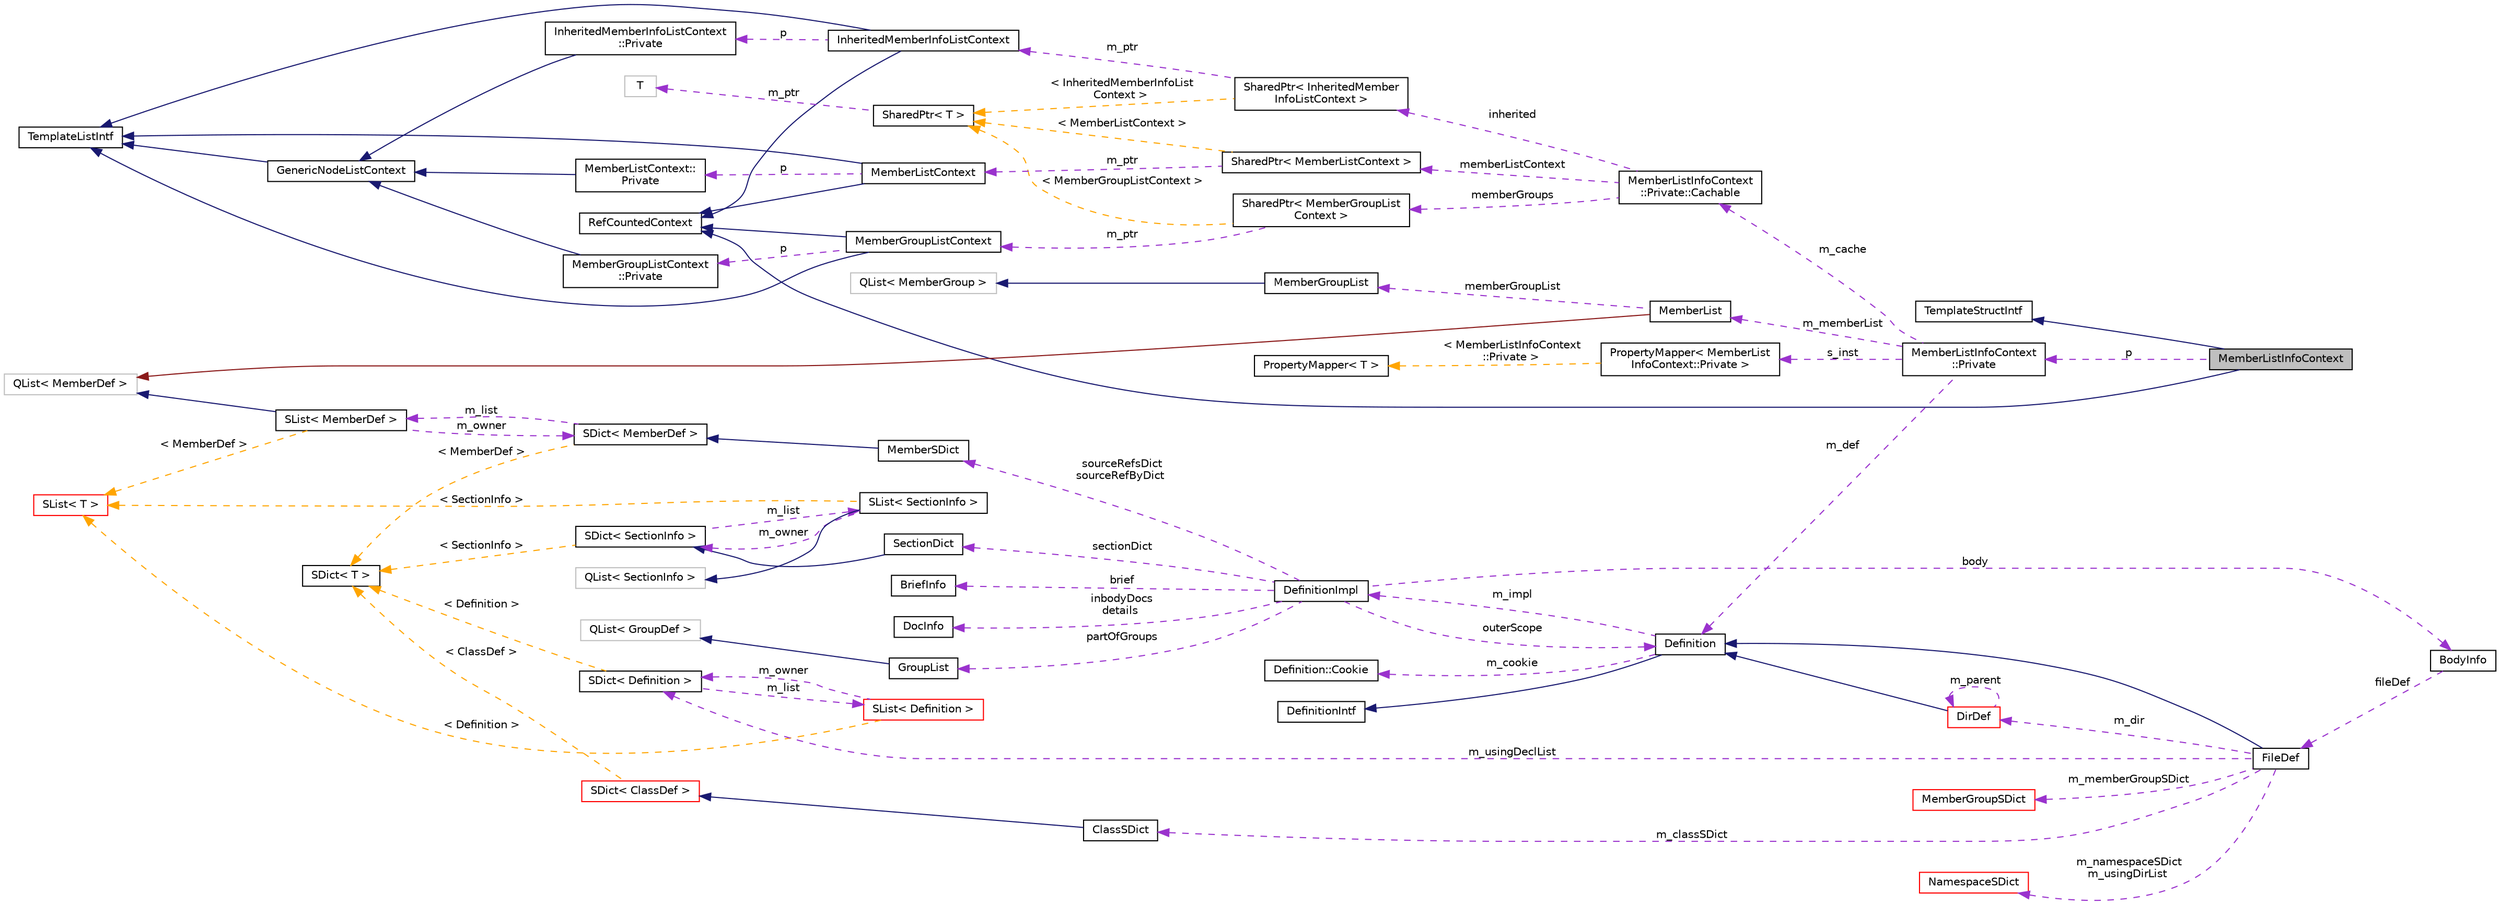 digraph "MemberListInfoContext"
{
 // INTERACTIVE_SVG=YES
  edge [fontname="Helvetica",fontsize="10",labelfontname="Helvetica",labelfontsize="10"];
  node [fontname="Helvetica",fontsize="10",shape=record];
  rankdir="LR";
  Node3 [label="MemberListInfoContext",height=0.2,width=0.4,color="black", fillcolor="grey75", style="filled", fontcolor="black"];
  Node4 -> Node3 [dir="back",color="midnightblue",fontsize="10",style="solid",fontname="Helvetica"];
  Node4 [label="RefCountedContext",height=0.2,width=0.4,color="black", fillcolor="white", style="filled",URL="$d8/d96/class_ref_counted_context.html",tooltip="Helper class to support reference counting. "];
  Node5 -> Node3 [dir="back",color="midnightblue",fontsize="10",style="solid",fontname="Helvetica"];
  Node5 [label="TemplateStructIntf",height=0.2,width=0.4,color="black", fillcolor="white", style="filled",URL="$d9/de8/class_template_struct_intf.html",tooltip="Abstract interface for a context value of type struct. "];
  Node6 -> Node3 [dir="back",color="darkorchid3",fontsize="10",style="dashed",label=" p" ,fontname="Helvetica"];
  Node6 [label="MemberListInfoContext\l::Private",height=0.2,width=0.4,color="black", fillcolor="white", style="filled",URL="$d8/d66/class_member_list_info_context_1_1_private.html"];
  Node7 -> Node6 [dir="back",color="darkorchid3",fontsize="10",style="dashed",label=" m_memberList" ,fontname="Helvetica"];
  Node7 [label="MemberList",height=0.2,width=0.4,color="black", fillcolor="white", style="filled",URL="$dd/d13/class_member_list.html",tooltip="A list of MemberDef objects. "];
  Node8 -> Node7 [dir="back",color="firebrick4",fontsize="10",style="solid",fontname="Helvetica"];
  Node8 [label="QList\< MemberDef \>",height=0.2,width=0.4,color="grey75", fillcolor="white", style="filled"];
  Node9 -> Node7 [dir="back",color="darkorchid3",fontsize="10",style="dashed",label=" memberGroupList" ,fontname="Helvetica"];
  Node9 [label="MemberGroupList",height=0.2,width=0.4,color="black", fillcolor="white", style="filled",URL="$df/d11/class_member_group_list.html",tooltip="A list of MemberGroup objects. "];
  Node10 -> Node9 [dir="back",color="midnightblue",fontsize="10",style="solid",fontname="Helvetica"];
  Node10 [label="QList\< MemberGroup \>",height=0.2,width=0.4,color="grey75", fillcolor="white", style="filled"];
  Node11 -> Node6 [dir="back",color="darkorchid3",fontsize="10",style="dashed",label=" m_cache" ,fontname="Helvetica"];
  Node11 [label="MemberListInfoContext\l::Private::Cachable",height=0.2,width=0.4,color="black", fillcolor="white", style="filled",URL="$d8/d5f/struct_member_list_info_context_1_1_private_1_1_cachable.html"];
  Node12 -> Node11 [dir="back",color="darkorchid3",fontsize="10",style="dashed",label=" memberGroups" ,fontname="Helvetica"];
  Node12 [label="SharedPtr\< MemberGroupList\lContext \>",height=0.2,width=0.4,color="black", fillcolor="white", style="filled",URL="$df/d12/class_shared_ptr.html"];
  Node13 -> Node12 [dir="back",color="darkorchid3",fontsize="10",style="dashed",label=" m_ptr" ,fontname="Helvetica"];
  Node13 [label="MemberGroupListContext",height=0.2,width=0.4,color="black", fillcolor="white", style="filled",URL="$d4/d1c/class_member_group_list_context.html"];
  Node4 -> Node13 [dir="back",color="midnightblue",fontsize="10",style="solid",fontname="Helvetica"];
  Node14 -> Node13 [dir="back",color="midnightblue",fontsize="10",style="solid",fontname="Helvetica"];
  Node14 [label="TemplateListIntf",height=0.2,width=0.4,color="black", fillcolor="white", style="filled",URL="$d6/d88/class_template_list_intf.html",tooltip="Abstract read-only interface for a context value of type list. "];
  Node15 -> Node13 [dir="back",color="darkorchid3",fontsize="10",style="dashed",label=" p" ,fontname="Helvetica"];
  Node15 [label="MemberGroupListContext\l::Private",height=0.2,width=0.4,color="black", fillcolor="white", style="filled",URL="$d3/d09/class_member_group_list_context_1_1_private.html"];
  Node16 -> Node15 [dir="back",color="midnightblue",fontsize="10",style="solid",fontname="Helvetica"];
  Node16 [label="GenericNodeListContext",height=0.2,width=0.4,color="black", fillcolor="white", style="filled",URL="$d6/dcb/class_generic_node_list_context.html",tooltip="standard template list implementation "];
  Node14 -> Node16 [dir="back",color="midnightblue",fontsize="10",style="solid",fontname="Helvetica"];
  Node17 -> Node12 [dir="back",color="orange",fontsize="10",style="dashed",label=" \< MemberGroupListContext \>" ,fontname="Helvetica"];
  Node17 [label="SharedPtr\< T \>",height=0.2,width=0.4,color="black", fillcolor="white", style="filled",URL="$df/d12/class_shared_ptr.html",tooltip="Reference counting smart pointer. "];
  Node18 -> Node17 [dir="back",color="darkorchid3",fontsize="10",style="dashed",label=" m_ptr" ,fontname="Helvetica"];
  Node18 [label="T",height=0.2,width=0.4,color="grey75", fillcolor="white", style="filled"];
  Node19 -> Node11 [dir="back",color="darkorchid3",fontsize="10",style="dashed",label=" inherited" ,fontname="Helvetica"];
  Node19 [label="SharedPtr\< InheritedMember\lInfoListContext \>",height=0.2,width=0.4,color="black", fillcolor="white", style="filled",URL="$df/d12/class_shared_ptr.html"];
  Node20 -> Node19 [dir="back",color="darkorchid3",fontsize="10",style="dashed",label=" m_ptr" ,fontname="Helvetica"];
  Node20 [label="InheritedMemberInfoListContext",height=0.2,width=0.4,color="black", fillcolor="white", style="filled",URL="$d3/d67/class_inherited_member_info_list_context.html"];
  Node4 -> Node20 [dir="back",color="midnightblue",fontsize="10",style="solid",fontname="Helvetica"];
  Node14 -> Node20 [dir="back",color="midnightblue",fontsize="10",style="solid",fontname="Helvetica"];
  Node21 -> Node20 [dir="back",color="darkorchid3",fontsize="10",style="dashed",label=" p" ,fontname="Helvetica"];
  Node21 [label="InheritedMemberInfoListContext\l::Private",height=0.2,width=0.4,color="black", fillcolor="white", style="filled",URL="$d0/de8/class_inherited_member_info_list_context_1_1_private.html"];
  Node16 -> Node21 [dir="back",color="midnightblue",fontsize="10",style="solid",fontname="Helvetica"];
  Node17 -> Node19 [dir="back",color="orange",fontsize="10",style="dashed",label=" \< InheritedMemberInfoList\lContext \>" ,fontname="Helvetica"];
  Node22 -> Node11 [dir="back",color="darkorchid3",fontsize="10",style="dashed",label=" memberListContext" ,fontname="Helvetica"];
  Node22 [label="SharedPtr\< MemberListContext \>",height=0.2,width=0.4,color="black", fillcolor="white", style="filled",URL="$df/d12/class_shared_ptr.html"];
  Node23 -> Node22 [dir="back",color="darkorchid3",fontsize="10",style="dashed",label=" m_ptr" ,fontname="Helvetica"];
  Node23 [label="MemberListContext",height=0.2,width=0.4,color="black", fillcolor="white", style="filled",URL="$df/dda/class_member_list_context.html"];
  Node4 -> Node23 [dir="back",color="midnightblue",fontsize="10",style="solid",fontname="Helvetica"];
  Node14 -> Node23 [dir="back",color="midnightblue",fontsize="10",style="solid",fontname="Helvetica"];
  Node24 -> Node23 [dir="back",color="darkorchid3",fontsize="10",style="dashed",label=" p" ,fontname="Helvetica"];
  Node24 [label="MemberListContext::\lPrivate",height=0.2,width=0.4,color="black", fillcolor="white", style="filled",URL="$df/db1/class_member_list_context_1_1_private.html"];
  Node16 -> Node24 [dir="back",color="midnightblue",fontsize="10",style="solid",fontname="Helvetica"];
  Node17 -> Node22 [dir="back",color="orange",fontsize="10",style="dashed",label=" \< MemberListContext \>" ,fontname="Helvetica"];
  Node25 -> Node6 [dir="back",color="darkorchid3",fontsize="10",style="dashed",label=" m_def" ,fontname="Helvetica"];
  Node25 [label="Definition",height=0.2,width=0.4,color="black", fillcolor="white", style="filled",URL="$d5/dcc/class_definition.html",tooltip="The common base class of all entity definitions found in the sources. "];
  Node26 -> Node25 [dir="back",color="midnightblue",fontsize="10",style="solid",fontname="Helvetica"];
  Node26 [label="DefinitionIntf",height=0.2,width=0.4,color="black", fillcolor="white", style="filled",URL="$d9/d4a/class_definition_intf.html",tooltip="Abstract interface for a Definition or DefinitionList. "];
  Node27 -> Node25 [dir="back",color="darkorchid3",fontsize="10",style="dashed",label=" m_cookie" ,fontname="Helvetica"];
  Node27 [label="Definition::Cookie",height=0.2,width=0.4,color="black", fillcolor="white", style="filled",URL="$d1/d2f/struct_definition_1_1_cookie.html"];
  Node28 -> Node25 [dir="back",color="darkorchid3",fontsize="10",style="dashed",label=" m_impl" ,fontname="Helvetica"];
  Node28 [label="DefinitionImpl",height=0.2,width=0.4,color="black", fillcolor="white", style="filled",URL="$d3/ddf/class_definition_impl.html",tooltip="Private data associated with a Symbol Definition object. "];
  Node29 -> Node28 [dir="back",color="darkorchid3",fontsize="10",style="dashed",label=" sectionDict" ,fontname="Helvetica"];
  Node29 [label="SectionDict",height=0.2,width=0.4,color="black", fillcolor="white", style="filled",URL="$de/d9a/class_section_dict.html",tooltip="Unsorted dictionary of SectionInfo objects. "];
  Node30 -> Node29 [dir="back",color="midnightblue",fontsize="10",style="solid",fontname="Helvetica"];
  Node30 [label="SDict\< SectionInfo \>",height=0.2,width=0.4,color="black", fillcolor="white", style="filled",URL="$d1/d50/class_s_dict.html"];
  Node31 -> Node30 [dir="back",color="darkorchid3",fontsize="10",style="dashed",label=" m_list" ,fontname="Helvetica"];
  Node31 [label="SList\< SectionInfo \>",height=0.2,width=0.4,color="black", fillcolor="white", style="filled",URL="$df/dce/class_s_list.html"];
  Node32 -> Node31 [dir="back",color="midnightblue",fontsize="10",style="solid",fontname="Helvetica"];
  Node32 [label="QList\< SectionInfo \>",height=0.2,width=0.4,color="grey75", fillcolor="white", style="filled"];
  Node30 -> Node31 [dir="back",color="darkorchid3",fontsize="10",style="dashed",label=" m_owner" ,fontname="Helvetica"];
  Node33 -> Node31 [dir="back",color="orange",fontsize="10",style="dashed",label=" \< SectionInfo \>" ,fontname="Helvetica"];
  Node33 [label="SList\< T \>",height=0.2,width=0.4,color="red", fillcolor="white", style="filled",URL="$df/dce/class_s_list.html",tooltip="internal wrapper class that redirects compareValues() to the dictionary "];
  Node35 -> Node30 [dir="back",color="orange",fontsize="10",style="dashed",label=" \< SectionInfo \>" ,fontname="Helvetica"];
  Node35 [label="SDict\< T \>",height=0.2,width=0.4,color="black", fillcolor="white", style="filled",URL="$d1/d50/class_s_dict.html",tooltip="Ordered dictionary of elements of type T. "];
  Node36 -> Node28 [dir="back",color="darkorchid3",fontsize="10",style="dashed",label=" body" ,fontname="Helvetica"];
  Node36 [label="BodyInfo",height=0.2,width=0.4,color="black", fillcolor="white", style="filled",URL="$db/dab/struct_body_info.html",tooltip="Data associated with description found in the body. "];
  Node37 -> Node36 [dir="back",color="darkorchid3",fontsize="10",style="dashed",label=" fileDef" ,fontname="Helvetica"];
  Node37 [label="FileDef",height=0.2,width=0.4,color="black", fillcolor="white", style="filled",URL="$de/db0/class_file_def.html",tooltip="A model of a file symbol. "];
  Node25 -> Node37 [dir="back",color="midnightblue",fontsize="10",style="solid",fontname="Helvetica"];
  Node38 -> Node37 [dir="back",color="darkorchid3",fontsize="10",style="dashed",label=" m_classSDict" ,fontname="Helvetica"];
  Node38 [label="ClassSDict",height=0.2,width=0.4,color="black", fillcolor="white", style="filled",URL="$d9/d3d/class_class_s_dict.html",tooltip="A sorted dictionary of ClassDef objects. "];
  Node39 -> Node38 [dir="back",color="midnightblue",fontsize="10",style="solid",fontname="Helvetica"];
  Node39 [label="SDict\< ClassDef \>",height=0.2,width=0.4,color="red", fillcolor="white", style="filled",URL="$d1/d50/class_s_dict.html"];
  Node35 -> Node39 [dir="back",color="orange",fontsize="10",style="dashed",label=" \< ClassDef \>" ,fontname="Helvetica"];
  Node42 -> Node37 [dir="back",color="darkorchid3",fontsize="10",style="dashed",label=" m_usingDeclList" ,fontname="Helvetica"];
  Node42 [label="SDict\< Definition \>",height=0.2,width=0.4,color="black", fillcolor="white", style="filled",URL="$d1/d50/class_s_dict.html"];
  Node43 -> Node42 [dir="back",color="darkorchid3",fontsize="10",style="dashed",label=" m_list" ,fontname="Helvetica"];
  Node43 [label="SList\< Definition \>",height=0.2,width=0.4,color="red", fillcolor="white", style="filled",URL="$df/dce/class_s_list.html"];
  Node42 -> Node43 [dir="back",color="darkorchid3",fontsize="10",style="dashed",label=" m_owner" ,fontname="Helvetica"];
  Node33 -> Node43 [dir="back",color="orange",fontsize="10",style="dashed",label=" \< Definition \>" ,fontname="Helvetica"];
  Node35 -> Node42 [dir="back",color="orange",fontsize="10",style="dashed",label=" \< Definition \>" ,fontname="Helvetica"];
  Node45 -> Node37 [dir="back",color="darkorchid3",fontsize="10",style="dashed",label=" m_memberGroupSDict" ,fontname="Helvetica"];
  Node45 [label="MemberGroupSDict",height=0.2,width=0.4,color="red", fillcolor="white", style="filled",URL="$dc/d1e/class_member_group_s_dict.html",tooltip="A sorted dictionary of MemberGroup objects. "];
  Node50 -> Node37 [dir="back",color="darkorchid3",fontsize="10",style="dashed",label=" m_dir" ,fontname="Helvetica"];
  Node50 [label="DirDef",height=0.2,width=0.4,color="red", fillcolor="white", style="filled",URL="$d4/dd4/class_dir_def.html",tooltip="A model of a directory symbol. "];
  Node25 -> Node50 [dir="back",color="midnightblue",fontsize="10",style="solid",fontname="Helvetica"];
  Node50 -> Node50 [dir="back",color="darkorchid3",fontsize="10",style="dashed",label=" m_parent" ,fontname="Helvetica"];
  Node55 -> Node37 [dir="back",color="darkorchid3",fontsize="10",style="dashed",label=" m_namespaceSDict\nm_usingDirList" ,fontname="Helvetica"];
  Node55 [label="NamespaceSDict",height=0.2,width=0.4,color="red", fillcolor="white", style="filled",URL="$d4/d8d/class_namespace_s_dict.html",tooltip="A sorted dictionary of NamespaceDef objects. "];
  Node59 -> Node28 [dir="back",color="darkorchid3",fontsize="10",style="dashed",label=" sourceRefsDict\nsourceRefByDict" ,fontname="Helvetica"];
  Node59 [label="MemberSDict",height=0.2,width=0.4,color="black", fillcolor="white", style="filled",URL="$d6/dd6/class_member_s_dict.html",tooltip="A sorted dictionary of MemberDef objects. "];
  Node60 -> Node59 [dir="back",color="midnightblue",fontsize="10",style="solid",fontname="Helvetica"];
  Node60 [label="SDict\< MemberDef \>",height=0.2,width=0.4,color="black", fillcolor="white", style="filled",URL="$d1/d50/class_s_dict.html"];
  Node61 -> Node60 [dir="back",color="darkorchid3",fontsize="10",style="dashed",label=" m_list" ,fontname="Helvetica"];
  Node61 [label="SList\< MemberDef \>",height=0.2,width=0.4,color="black", fillcolor="white", style="filled",URL="$df/dce/class_s_list.html"];
  Node8 -> Node61 [dir="back",color="midnightblue",fontsize="10",style="solid",fontname="Helvetica"];
  Node60 -> Node61 [dir="back",color="darkorchid3",fontsize="10",style="dashed",label=" m_owner" ,fontname="Helvetica"];
  Node33 -> Node61 [dir="back",color="orange",fontsize="10",style="dashed",label=" \< MemberDef \>" ,fontname="Helvetica"];
  Node35 -> Node60 [dir="back",color="orange",fontsize="10",style="dashed",label=" \< MemberDef \>" ,fontname="Helvetica"];
  Node62 -> Node28 [dir="back",color="darkorchid3",fontsize="10",style="dashed",label=" partOfGroups" ,fontname="Helvetica"];
  Node62 [label="GroupList",height=0.2,width=0.4,color="black", fillcolor="white", style="filled",URL="$d3/d3b/class_group_list.html",tooltip="A list of GroupDef objects. "];
  Node63 -> Node62 [dir="back",color="midnightblue",fontsize="10",style="solid",fontname="Helvetica"];
  Node63 [label="QList\< GroupDef \>",height=0.2,width=0.4,color="grey75", fillcolor="white", style="filled"];
  Node64 -> Node28 [dir="back",color="darkorchid3",fontsize="10",style="dashed",label=" inbodyDocs\ndetails" ,fontname="Helvetica"];
  Node64 [label="DocInfo",height=0.2,width=0.4,color="black", fillcolor="white", style="filled",URL="$d7/dd5/struct_doc_info.html",tooltip="Data associated with a detailed description. "];
  Node65 -> Node28 [dir="back",color="darkorchid3",fontsize="10",style="dashed",label=" brief" ,fontname="Helvetica"];
  Node65 [label="BriefInfo",height=0.2,width=0.4,color="black", fillcolor="white", style="filled",URL="$d0/da7/struct_brief_info.html",tooltip="Data associated with a brief description. "];
  Node25 -> Node28 [dir="back",color="darkorchid3",fontsize="10",style="dashed",label=" outerScope" ,fontname="Helvetica"];
  Node66 -> Node6 [dir="back",color="darkorchid3",fontsize="10",style="dashed",label=" s_inst" ,fontname="Helvetica"];
  Node66 [label="PropertyMapper\< MemberList\lInfoContext::Private \>",height=0.2,width=0.4,color="black", fillcolor="white", style="filled",URL="$d1/d80/class_property_mapper.html"];
  Node67 -> Node66 [dir="back",color="orange",fontsize="10",style="dashed",label=" \< MemberListInfoContext\l::Private \>" ,fontname="Helvetica"];
  Node67 [label="PropertyMapper\< T \>",height=0.2,width=0.4,color="black", fillcolor="white", style="filled",URL="$d1/d80/class_property_mapper.html",tooltip="Helper class to map a property name to a handler member function. "];
}
